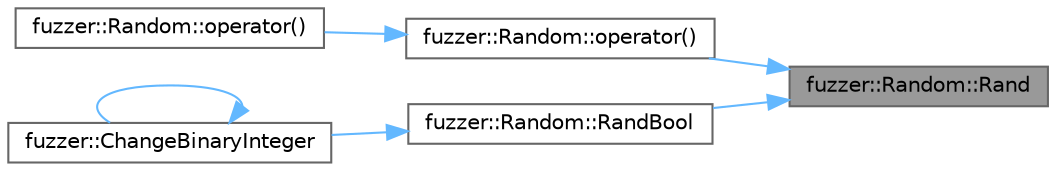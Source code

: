 digraph "fuzzer::Random::Rand"
{
 // LATEX_PDF_SIZE
  bgcolor="transparent";
  edge [fontname=Helvetica,fontsize=10,labelfontname=Helvetica,labelfontsize=10];
  node [fontname=Helvetica,fontsize=10,shape=box,height=0.2,width=0.4];
  rankdir="RL";
  Node1 [id="Node000001",label="fuzzer::Random::Rand",height=0.2,width=0.4,color="gray40", fillcolor="grey60", style="filled", fontcolor="black",tooltip=" "];
  Node1 -> Node2 [id="edge1_Node000001_Node000002",dir="back",color="steelblue1",style="solid",tooltip=" "];
  Node2 [id="Node000002",label="fuzzer::Random::operator()",height=0.2,width=0.4,color="grey40", fillcolor="white", style="filled",URL="$classfuzzer_1_1_random.html#ae60979187cdba1590c49ec3bcb7bd38c",tooltip=" "];
  Node2 -> Node3 [id="edge2_Node000002_Node000003",dir="back",color="steelblue1",style="solid",tooltip=" "];
  Node3 [id="Node000003",label="fuzzer::Random::operator()",height=0.2,width=0.4,color="grey40", fillcolor="white", style="filled",URL="$classfuzzer_1_1_random.html#aa3c0366c346fa592693643c6fae04c92",tooltip=" "];
  Node1 -> Node4 [id="edge3_Node000001_Node000004",dir="back",color="steelblue1",style="solid",tooltip=" "];
  Node4 [id="Node000004",label="fuzzer::Random::RandBool",height=0.2,width=0.4,color="grey40", fillcolor="white", style="filled",URL="$classfuzzer_1_1_random.html#ad1b676d839fb8857db1e222f4c8d66a8",tooltip=" "];
  Node4 -> Node5 [id="edge4_Node000004_Node000005",dir="back",color="steelblue1",style="solid",tooltip=" "];
  Node5 [id="Node000005",label="fuzzer::ChangeBinaryInteger",height=0.2,width=0.4,color="grey40", fillcolor="white", style="filled",URL="$namespacefuzzer.html#a70215656fdeb45e8bae36ee4228c5228",tooltip=" "];
  Node5 -> Node5 [id="edge5_Node000005_Node000005",dir="back",color="steelblue1",style="solid",tooltip=" "];
}
